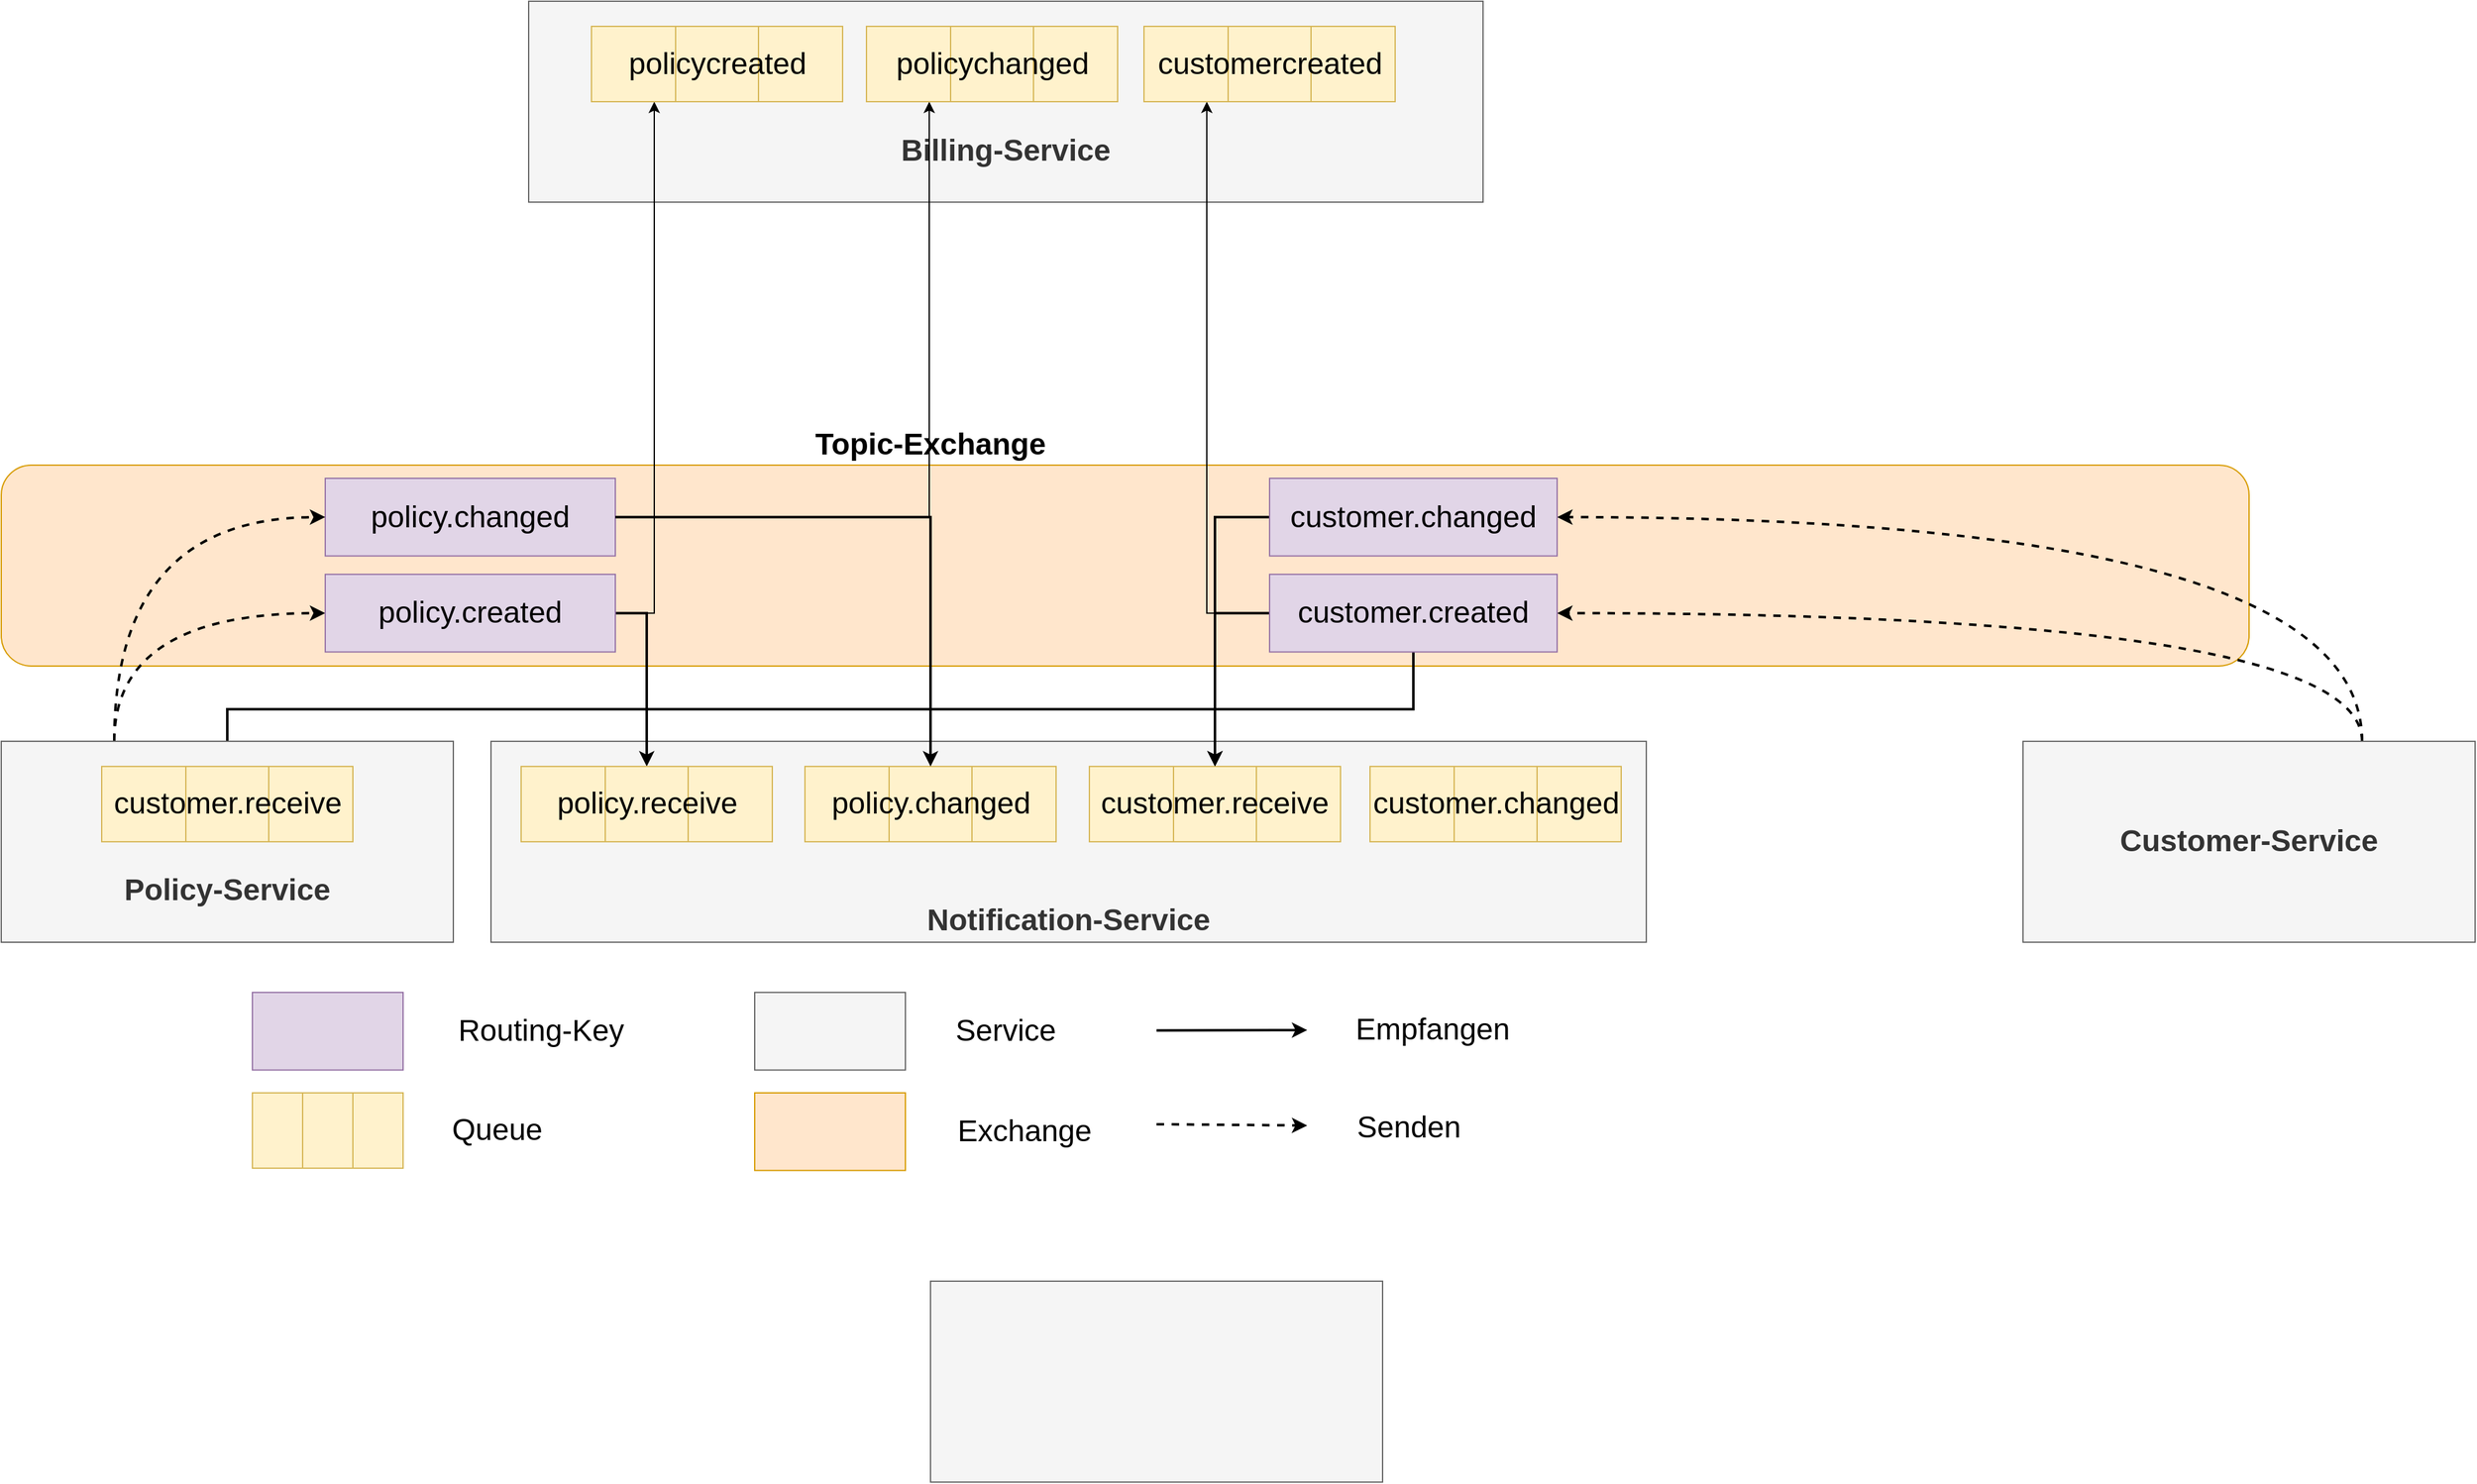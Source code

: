 <mxfile version="21.2.8" type="device">
  <diagram name="Seite-1" id="jReuW4hs5iXOivOyITMv">
    <mxGraphModel dx="1560" dy="1190" grid="1" gridSize="10" guides="1" tooltips="1" connect="1" arrows="1" fold="1" page="1" pageScale="1" pageWidth="827" pageHeight="1169" math="0" shadow="0">
      <root>
        <mxCell id="0" />
        <mxCell id="1" parent="0" />
        <mxCell id="hgdM65Zp60DlBzKLgEqm-6" value="&lt;p style=&quot;line-height: 120%; font-size: 24px;&quot;&gt;&lt;b&gt;Billing-Service&lt;/b&gt;&lt;/p&gt;" style="rounded=0;whiteSpace=wrap;html=1;fillColor=#f5f5f5;fontColor=#333333;strokeColor=#666666;verticalAlign=bottom;" parent="1" vertex="1">
          <mxGeometry x="720" y="60" width="760" height="160" as="geometry" />
        </mxCell>
        <mxCell id="lQBdFnIr-U1xRK9sxXeZ-7" value="" style="rounded=1;whiteSpace=wrap;html=1;fillColor=#ffe6cc;strokeColor=#d79b00;" parent="1" vertex="1">
          <mxGeometry x="300" y="429.45" width="1790" height="160" as="geometry" />
        </mxCell>
        <mxCell id="lQBdFnIr-U1xRK9sxXeZ-17" value="Notification-Service" style="rounded=0;whiteSpace=wrap;html=1;fillColor=#f5f5f5;fontColor=#333333;strokeColor=#666666;verticalAlign=bottom;fontSize=24;fontStyle=1" parent="1" vertex="1">
          <mxGeometry x="690" y="649.45" width="920" height="160" as="geometry" />
        </mxCell>
        <mxCell id="lQBdFnIr-U1xRK9sxXeZ-38" style="edgeStyle=orthogonalEdgeStyle;orthogonalLoop=1;jettySize=auto;html=1;exitX=0.75;exitY=0;exitDx=0;exitDy=0;entryX=1;entryY=0.5;entryDx=0;entryDy=0;curved=1;strokeWidth=2;dashed=1;" parent="1" source="lQBdFnIr-U1xRK9sxXeZ-28" target="lQBdFnIr-U1xRK9sxXeZ-19" edge="1">
          <mxGeometry relative="1" as="geometry" />
        </mxCell>
        <mxCell id="hgdM65Zp60DlBzKLgEqm-3" style="edgeStyle=orthogonalEdgeStyle;rounded=0;orthogonalLoop=1;jettySize=auto;html=1;exitX=0.75;exitY=0;exitDx=0;exitDy=0;entryX=1;entryY=0.5;entryDx=0;entryDy=0;strokeWidth=2;curved=1;dashed=1;" parent="1" source="lQBdFnIr-U1xRK9sxXeZ-28" target="hgdM65Zp60DlBzKLgEqm-1" edge="1">
          <mxGeometry relative="1" as="geometry" />
        </mxCell>
        <mxCell id="lQBdFnIr-U1xRK9sxXeZ-28" value="&lt;span style=&quot;font-size: 24px;&quot;&gt;&lt;b&gt;Customer-Service&lt;/b&gt;&lt;/span&gt;" style="rounded=0;whiteSpace=wrap;html=1;fillColor=#f5f5f5;fontColor=#333333;strokeColor=#666666;verticalAlign=middle;" parent="1" vertex="1">
          <mxGeometry x="1910" y="649.45" width="360" height="160" as="geometry" />
        </mxCell>
        <mxCell id="lQBdFnIr-U1xRK9sxXeZ-27" value="" style="group;fillColor=#f5f5f5;fontColor=#333333;strokeColor=#666666;verticalAlign=bottom;container=0;" parent="1" vertex="1" connectable="0">
          <mxGeometry x="300" y="649.45" width="360" height="160" as="geometry" />
        </mxCell>
        <mxCell id="lQBdFnIr-U1xRK9sxXeZ-39" style="edgeStyle=orthogonalEdgeStyle;rounded=0;orthogonalLoop=1;jettySize=auto;html=1;exitX=1;exitY=0.5;exitDx=0;exitDy=0;entryX=0.5;entryY=0;entryDx=0;entryDy=0;strokeWidth=2;" parent="1" source="lQBdFnIr-U1xRK9sxXeZ-18" target="lQBdFnIr-U1xRK9sxXeZ-12" edge="1">
          <mxGeometry relative="1" as="geometry" />
        </mxCell>
        <mxCell id="lQBdFnIr-U1xRK9sxXeZ-40" style="edgeStyle=orthogonalEdgeStyle;rounded=0;orthogonalLoop=1;jettySize=auto;html=1;exitX=0;exitY=0.5;exitDx=0;exitDy=0;entryX=0.5;entryY=0;entryDx=0;entryDy=0;strokeWidth=2;" parent="1" source="lQBdFnIr-U1xRK9sxXeZ-19" target="lQBdFnIr-U1xRK9sxXeZ-13" edge="1">
          <mxGeometry relative="1" as="geometry" />
        </mxCell>
        <mxCell id="lQBdFnIr-U1xRK9sxXeZ-41" style="edgeStyle=orthogonalEdgeStyle;rounded=0;orthogonalLoop=1;jettySize=auto;html=1;exitX=0.5;exitY=1;exitDx=0;exitDy=0;entryX=0.5;entryY=0;entryDx=0;entryDy=0;strokeWidth=2;" parent="1" source="lQBdFnIr-U1xRK9sxXeZ-19" target="lQBdFnIr-U1xRK9sxXeZ-29" edge="1">
          <mxGeometry relative="1" as="geometry" />
        </mxCell>
        <mxCell id="lQBdFnIr-U1xRK9sxXeZ-37" style="edgeStyle=orthogonalEdgeStyle;orthogonalLoop=1;jettySize=auto;html=1;exitX=0.25;exitY=0;exitDx=0;exitDy=0;entryX=0;entryY=0.5;entryDx=0;entryDy=0;curved=1;strokeWidth=2;dashed=1;" parent="1" source="lQBdFnIr-U1xRK9sxXeZ-21" target="lQBdFnIr-U1xRK9sxXeZ-18" edge="1">
          <mxGeometry relative="1" as="geometry" />
        </mxCell>
        <mxCell id="lQBdFnIr-U1xRK9sxXeZ-12" value="policy.receive" style="shape=process;whiteSpace=wrap;html=1;backgroundOutline=1;fontSize=24;size=0.333;fillColor=#fff2cc;strokeColor=#d6b656;" parent="1" vertex="1">
          <mxGeometry x="714" y="669.45" width="200" height="60.0" as="geometry" />
        </mxCell>
        <mxCell id="lQBdFnIr-U1xRK9sxXeZ-13" value="&lt;div style=&quot;&quot;&gt;&lt;span style=&quot;background-color: initial;&quot;&gt;customer.receive&lt;/span&gt;&lt;/div&gt;" style="shape=process;whiteSpace=wrap;html=1;backgroundOutline=1;fontSize=24;size=0.333;align=center;fillColor=#fff2cc;strokeColor=#d6b656;" parent="1" vertex="1">
          <mxGeometry x="1166.5" y="669.45" width="200" height="60.0" as="geometry" />
        </mxCell>
        <mxCell id="lQBdFnIr-U1xRK9sxXeZ-53" value="" style="group" parent="1" vertex="1" connectable="0">
          <mxGeometry x="1220" y="854.45" width="360" height="130" as="geometry" />
        </mxCell>
        <mxCell id="lQBdFnIr-U1xRK9sxXeZ-46" value="" style="endArrow=classic;html=1;rounded=0;strokeWidth=2;" parent="lQBdFnIr-U1xRK9sxXeZ-53" edge="1">
          <mxGeometry width="50" height="50" relative="1" as="geometry">
            <mxPoint y="25.239" as="sourcePoint" />
            <mxPoint x="120" y="25" as="targetPoint" />
          </mxGeometry>
        </mxCell>
        <mxCell id="lQBdFnIr-U1xRK9sxXeZ-48" value="" style="endArrow=classic;html=1;rounded=0;dashed=1;strokeWidth=2;" parent="lQBdFnIr-U1xRK9sxXeZ-53" edge="1">
          <mxGeometry width="50" height="50" relative="1" as="geometry">
            <mxPoint y="99.999" as="sourcePoint" />
            <mxPoint x="120" y="101" as="targetPoint" />
          </mxGeometry>
        </mxCell>
        <mxCell id="lQBdFnIr-U1xRK9sxXeZ-51" value="&lt;font style=&quot;font-size: 24px;&quot;&gt;Senden&lt;/font&gt;" style="text;html=1;strokeColor=none;fillColor=none;align=center;verticalAlign=middle;whiteSpace=wrap;rounded=0;" parent="lQBdFnIr-U1xRK9sxXeZ-53" vertex="1">
          <mxGeometry x="121" y="85.0" width="160" height="35.75" as="geometry" />
        </mxCell>
        <mxCell id="lQBdFnIr-U1xRK9sxXeZ-52" value="&lt;font style=&quot;font-size: 24px;&quot;&gt;Empfangen&lt;/font&gt;" style="text;html=1;strokeColor=none;fillColor=none;align=center;verticalAlign=middle;whiteSpace=wrap;rounded=0;" parent="lQBdFnIr-U1xRK9sxXeZ-53" vertex="1">
          <mxGeometry x="140" y="6.62" width="160" height="35.75" as="geometry" />
        </mxCell>
        <mxCell id="lQBdFnIr-U1xRK9sxXeZ-54" value="" style="group" parent="1" vertex="1" connectable="0">
          <mxGeometry x="500" y="849.45" width="320" height="140" as="geometry" />
        </mxCell>
        <mxCell id="lQBdFnIr-U1xRK9sxXeZ-43" value="" style="rounded=0;whiteSpace=wrap;html=1;fillColor=#e1d5e7;strokeColor=#9673a6;" parent="lQBdFnIr-U1xRK9sxXeZ-54" vertex="1">
          <mxGeometry width="120" height="61.82" as="geometry" />
        </mxCell>
        <mxCell id="lQBdFnIr-U1xRK9sxXeZ-44" value="&lt;div style=&quot;&quot;&gt;&lt;br&gt;&lt;/div&gt;" style="shape=process;whiteSpace=wrap;html=1;backgroundOutline=1;fontSize=24;size=0.333;align=center;fillColor=#fff2cc;strokeColor=#d6b656;" parent="lQBdFnIr-U1xRK9sxXeZ-54" vertex="1">
          <mxGeometry y="80" width="120" height="60" as="geometry" />
        </mxCell>
        <mxCell id="lQBdFnIr-U1xRK9sxXeZ-49" value="&lt;font style=&quot;font-size: 24px;&quot;&gt;Routing-Key&lt;/font&gt;" style="text;html=1;strokeColor=none;fillColor=none;align=center;verticalAlign=middle;whiteSpace=wrap;rounded=0;" parent="lQBdFnIr-U1xRK9sxXeZ-54" vertex="1">
          <mxGeometry x="160" y="15.91" width="140" height="30" as="geometry" />
        </mxCell>
        <mxCell id="lQBdFnIr-U1xRK9sxXeZ-50" value="&lt;font style=&quot;font-size: 24px;&quot;&gt;Queue&lt;/font&gt;" style="text;html=1;strokeColor=none;fillColor=none;align=center;verticalAlign=middle;whiteSpace=wrap;rounded=0;" parent="lQBdFnIr-U1xRK9sxXeZ-54" vertex="1">
          <mxGeometry x="160" y="95" width="70" height="30" as="geometry" />
        </mxCell>
        <mxCell id="lQBdFnIr-U1xRK9sxXeZ-62" value="" style="group" parent="1" vertex="1" connectable="0">
          <mxGeometry x="900" y="849.45" width="280" height="141.82" as="geometry" />
        </mxCell>
        <mxCell id="lQBdFnIr-U1xRK9sxXeZ-59" value="" style="group" parent="lQBdFnIr-U1xRK9sxXeZ-62" vertex="1" connectable="0">
          <mxGeometry width="270" height="61.82" as="geometry" />
        </mxCell>
        <mxCell id="lQBdFnIr-U1xRK9sxXeZ-57" value="" style="rounded=0;whiteSpace=wrap;html=1;fillColor=#f5f5f5;strokeColor=#666666;fontColor=#333333;" parent="lQBdFnIr-U1xRK9sxXeZ-59" vertex="1">
          <mxGeometry width="120" height="61.82" as="geometry" />
        </mxCell>
        <mxCell id="lQBdFnIr-U1xRK9sxXeZ-58" value="&lt;font style=&quot;font-size: 24px;&quot;&gt;Service&lt;/font&gt;" style="text;html=1;strokeColor=none;fillColor=none;align=center;verticalAlign=middle;whiteSpace=wrap;rounded=0;" parent="lQBdFnIr-U1xRK9sxXeZ-59" vertex="1">
          <mxGeometry x="130" y="15.91" width="140" height="30" as="geometry" />
        </mxCell>
        <mxCell id="lQBdFnIr-U1xRK9sxXeZ-60" value="" style="rounded=0;whiteSpace=wrap;html=1;fillColor=#ffe6cc;strokeColor=#d79b00;" parent="lQBdFnIr-U1xRK9sxXeZ-62" vertex="1">
          <mxGeometry y="80" width="120" height="61.82" as="geometry" />
        </mxCell>
        <mxCell id="lQBdFnIr-U1xRK9sxXeZ-61" value="&lt;font style=&quot;font-size: 24px;&quot;&gt;Exchange&lt;/font&gt;" style="text;html=1;strokeColor=none;fillColor=none;align=center;verticalAlign=middle;whiteSpace=wrap;rounded=0;" parent="lQBdFnIr-U1xRK9sxXeZ-62" vertex="1">
          <mxGeometry x="150" y="95.91" width="130" height="30" as="geometry" />
        </mxCell>
        <mxCell id="otRqeTnXaAQ6kdT84GuV-3" style="edgeStyle=orthogonalEdgeStyle;rounded=0;orthogonalLoop=1;jettySize=auto;html=1;exitX=1;exitY=0.5;exitDx=0;exitDy=0;entryX=0.25;entryY=1;entryDx=0;entryDy=0;" edge="1" parent="1" source="lQBdFnIr-U1xRK9sxXeZ-18" target="hgdM65Zp60DlBzKLgEqm-8">
          <mxGeometry relative="1" as="geometry" />
        </mxCell>
        <mxCell id="lQBdFnIr-U1xRK9sxXeZ-18" value="&lt;font style=&quot;font-size: 24px;&quot;&gt;policy.created&lt;/font&gt;" style="rounded=0;whiteSpace=wrap;html=1;fillColor=#e1d5e7;strokeColor=#9673a6;" parent="1" vertex="1">
          <mxGeometry x="558" y="516.45" width="231" height="61.82" as="geometry" />
        </mxCell>
        <mxCell id="otRqeTnXaAQ6kdT84GuV-4" style="edgeStyle=orthogonalEdgeStyle;rounded=0;orthogonalLoop=1;jettySize=auto;html=1;exitX=0;exitY=0.5;exitDx=0;exitDy=0;entryX=0.25;entryY=1;entryDx=0;entryDy=0;" edge="1" parent="1" source="lQBdFnIr-U1xRK9sxXeZ-19" target="hgdM65Zp60DlBzKLgEqm-10">
          <mxGeometry relative="1" as="geometry" />
        </mxCell>
        <mxCell id="lQBdFnIr-U1xRK9sxXeZ-19" value="&lt;font style=&quot;font-size: 24px;&quot;&gt;customer.created&lt;/font&gt;" style="rounded=0;whiteSpace=wrap;html=1;fillColor=#e1d5e7;strokeColor=#9673a6;" parent="1" vertex="1">
          <mxGeometry x="1310" y="516.45" width="229" height="61.82" as="geometry" />
        </mxCell>
        <mxCell id="lQBdFnIr-U1xRK9sxXeZ-30" value="&lt;font style=&quot;font-size: 24px;&quot;&gt;Topic-Exchange&lt;/font&gt;" style="text;html=1;strokeColor=none;fillColor=none;align=center;verticalAlign=middle;whiteSpace=wrap;rounded=0;fontStyle=1" parent="1" vertex="1">
          <mxGeometry x="935" y="399.997" width="210" height="25.455" as="geometry" />
        </mxCell>
        <mxCell id="otRqeTnXaAQ6kdT84GuV-2" style="edgeStyle=orthogonalEdgeStyle;rounded=0;orthogonalLoop=1;jettySize=auto;html=1;exitX=1;exitY=0.5;exitDx=0;exitDy=0;entryX=0.25;entryY=1;entryDx=0;entryDy=0;" edge="1" parent="1" source="qRn20sTLKYuRiCDz6oU7-13" target="hgdM65Zp60DlBzKLgEqm-9">
          <mxGeometry relative="1" as="geometry" />
        </mxCell>
        <mxCell id="qRn20sTLKYuRiCDz6oU7-13" value="&lt;font style=&quot;font-size: 24px;&quot;&gt;policy.changed&lt;/font&gt;" style="rounded=0;whiteSpace=wrap;html=1;fillColor=#e1d5e7;strokeColor=#9673a6;" parent="1" vertex="1">
          <mxGeometry x="558" y="439.99" width="231" height="61.82" as="geometry" />
        </mxCell>
        <mxCell id="qRn20sTLKYuRiCDz6oU7-15" style="edgeStyle=orthogonalEdgeStyle;orthogonalLoop=1;jettySize=auto;html=1;exitX=0.25;exitY=0;exitDx=0;exitDy=0;entryX=0;entryY=0.5;entryDx=0;entryDy=0;curved=1;strokeWidth=2;dashed=1;" parent="1" source="lQBdFnIr-U1xRK9sxXeZ-21" target="qRn20sTLKYuRiCDz6oU7-13" edge="1">
          <mxGeometry relative="1" as="geometry">
            <mxPoint x="331.94" y="391.45" as="sourcePoint" />
            <mxPoint x="499.94" y="289.45" as="targetPoint" />
          </mxGeometry>
        </mxCell>
        <mxCell id="qRn20sTLKYuRiCDz6oU7-16" value="&lt;div&gt;policy.changed&lt;/div&gt;" style="shape=process;whiteSpace=wrap;html=1;backgroundOutline=1;fontSize=24;size=0.333;fillColor=#fff2cc;strokeColor=#d6b656;" parent="1" vertex="1">
          <mxGeometry x="940" y="669.45" width="200" height="60.0" as="geometry" />
        </mxCell>
        <mxCell id="qRn20sTLKYuRiCDz6oU7-17" style="edgeStyle=orthogonalEdgeStyle;rounded=0;orthogonalLoop=1;jettySize=auto;html=1;exitX=1;exitY=0.5;exitDx=0;exitDy=0;entryX=0.5;entryY=0;entryDx=0;entryDy=0;strokeWidth=2;" parent="1" source="qRn20sTLKYuRiCDz6oU7-13" target="qRn20sTLKYuRiCDz6oU7-16" edge="1">
          <mxGeometry relative="1" as="geometry">
            <mxPoint x="1010" y="547.45" as="sourcePoint" />
            <mxPoint x="1041" y="669.45" as="targetPoint" />
          </mxGeometry>
        </mxCell>
        <mxCell id="hgdM65Zp60DlBzKLgEqm-2" style="edgeStyle=orthogonalEdgeStyle;rounded=0;orthogonalLoop=1;jettySize=auto;html=1;exitX=0;exitY=0.5;exitDx=0;exitDy=0;entryX=0.5;entryY=0;entryDx=0;entryDy=0;strokeWidth=2;" parent="1" source="hgdM65Zp60DlBzKLgEqm-1" target="lQBdFnIr-U1xRK9sxXeZ-13" edge="1">
          <mxGeometry relative="1" as="geometry" />
        </mxCell>
        <mxCell id="hgdM65Zp60DlBzKLgEqm-1" value="&lt;font style=&quot;font-size: 24px;&quot;&gt;customer.changed&lt;/font&gt;" style="rounded=0;whiteSpace=wrap;html=1;fillColor=#e1d5e7;strokeColor=#9673a6;" parent="1" vertex="1">
          <mxGeometry x="1310" y="439.99" width="229" height="61.82" as="geometry" />
        </mxCell>
        <mxCell id="hgdM65Zp60DlBzKLgEqm-4" value="&lt;div style=&quot;&quot;&gt;&lt;span style=&quot;background-color: initial;&quot;&gt;customer.changed&lt;/span&gt;&lt;/div&gt;" style="shape=process;whiteSpace=wrap;html=1;backgroundOutline=1;fontSize=24;size=0.333;align=center;fillColor=#fff2cc;strokeColor=#d6b656;" parent="1" vertex="1">
          <mxGeometry x="1390" y="669.45" width="200" height="60.0" as="geometry" />
        </mxCell>
        <mxCell id="hgdM65Zp60DlBzKLgEqm-5" value="" style="group;fillColor=#f5f5f5;fontColor=#333333;strokeColor=#666666;container=0;" parent="1" vertex="1" connectable="0">
          <mxGeometry x="1040" y="1079.45" width="360" height="160" as="geometry" />
        </mxCell>
        <mxCell id="lQBdFnIr-U1xRK9sxXeZ-21" value="&lt;p style=&quot;line-height: 120%; font-size: 24px;&quot;&gt;Policy-Service&lt;/p&gt;" style="rounded=0;whiteSpace=wrap;html=1;fillColor=#f5f5f5;fontColor=#333333;strokeColor=#666666;verticalAlign=bottom;fontSize=24;fontStyle=1" parent="1" vertex="1">
          <mxGeometry x="300" y="649.45" width="360" height="160" as="geometry" />
        </mxCell>
        <mxCell id="lQBdFnIr-U1xRK9sxXeZ-29" value="&lt;div style=&quot;&quot;&gt;&lt;span style=&quot;background-color: initial;&quot;&gt;customer.receive&lt;/span&gt;&lt;/div&gt;" style="shape=process;whiteSpace=wrap;html=1;backgroundOutline=1;fontSize=24;size=0.333;align=center;fillColor=#fff2cc;strokeColor=#d6b656;" parent="1" vertex="1">
          <mxGeometry x="380" y="669.45" width="200" height="60" as="geometry" />
        </mxCell>
        <mxCell id="hgdM65Zp60DlBzKLgEqm-8" value="&lt;div style=&quot;&quot;&gt;policycreated&lt;/div&gt;" style="shape=process;whiteSpace=wrap;html=1;backgroundOutline=1;fontSize=24;size=0.333;align=center;fillColor=#fff2cc;strokeColor=#d6b656;" parent="1" vertex="1">
          <mxGeometry x="770" y="80" width="200" height="60" as="geometry" />
        </mxCell>
        <mxCell id="hgdM65Zp60DlBzKLgEqm-9" value="&lt;div style=&quot;&quot;&gt;&lt;span style=&quot;background-color: initial;&quot;&gt;policychanged&lt;/span&gt;&lt;/div&gt;" style="shape=process;whiteSpace=wrap;html=1;backgroundOutline=1;fontSize=24;size=0.333;align=center;fillColor=#fff2cc;strokeColor=#d6b656;" parent="1" vertex="1">
          <mxGeometry x="989" y="80" width="200" height="60" as="geometry" />
        </mxCell>
        <mxCell id="hgdM65Zp60DlBzKLgEqm-10" value="&lt;div style=&quot;&quot;&gt;&lt;span style=&quot;background-color: initial;&quot;&gt;customercreated&lt;/span&gt;&lt;/div&gt;" style="shape=process;whiteSpace=wrap;html=1;backgroundOutline=1;fontSize=24;size=0.333;align=center;fillColor=#fff2cc;strokeColor=#d6b656;" parent="1" vertex="1">
          <mxGeometry x="1210" y="80" width="200" height="60" as="geometry" />
        </mxCell>
      </root>
    </mxGraphModel>
  </diagram>
</mxfile>
